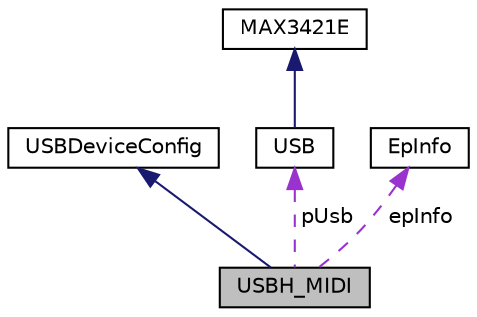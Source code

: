 digraph "USBH_MIDI"
{
  edge [fontname="Helvetica",fontsize="10",labelfontname="Helvetica",labelfontsize="10"];
  node [fontname="Helvetica",fontsize="10",shape=record];
  Node1 [label="USBH_MIDI",height=0.2,width=0.4,color="black", fillcolor="grey75", style="filled" fontcolor="black"];
  Node2 -> Node1 [dir="back",color="midnightblue",fontsize="10",style="solid",fontname="Helvetica"];
  Node2 [label="USBDeviceConfig",height=0.2,width=0.4,color="black", fillcolor="white", style="filled",URL="$class_u_s_b_device_config.html"];
  Node3 -> Node1 [dir="back",color="darkorchid3",fontsize="10",style="dashed",label=" pUsb" ,fontname="Helvetica"];
  Node3 [label="USB",height=0.2,width=0.4,color="black", fillcolor="white", style="filled",URL="$class_u_s_b.html"];
  Node4 -> Node3 [dir="back",color="midnightblue",fontsize="10",style="solid",fontname="Helvetica"];
  Node4 [label="MAX3421E",height=0.2,width=0.4,color="black", fillcolor="white", style="filled",URL="$class_m_a_x3421e.html"];
  Node5 -> Node1 [dir="back",color="darkorchid3",fontsize="10",style="dashed",label=" epInfo" ,fontname="Helvetica"];
  Node5 [label="EpInfo",height=0.2,width=0.4,color="black", fillcolor="white", style="filled",URL="$struct_ep_info.html"];
}

